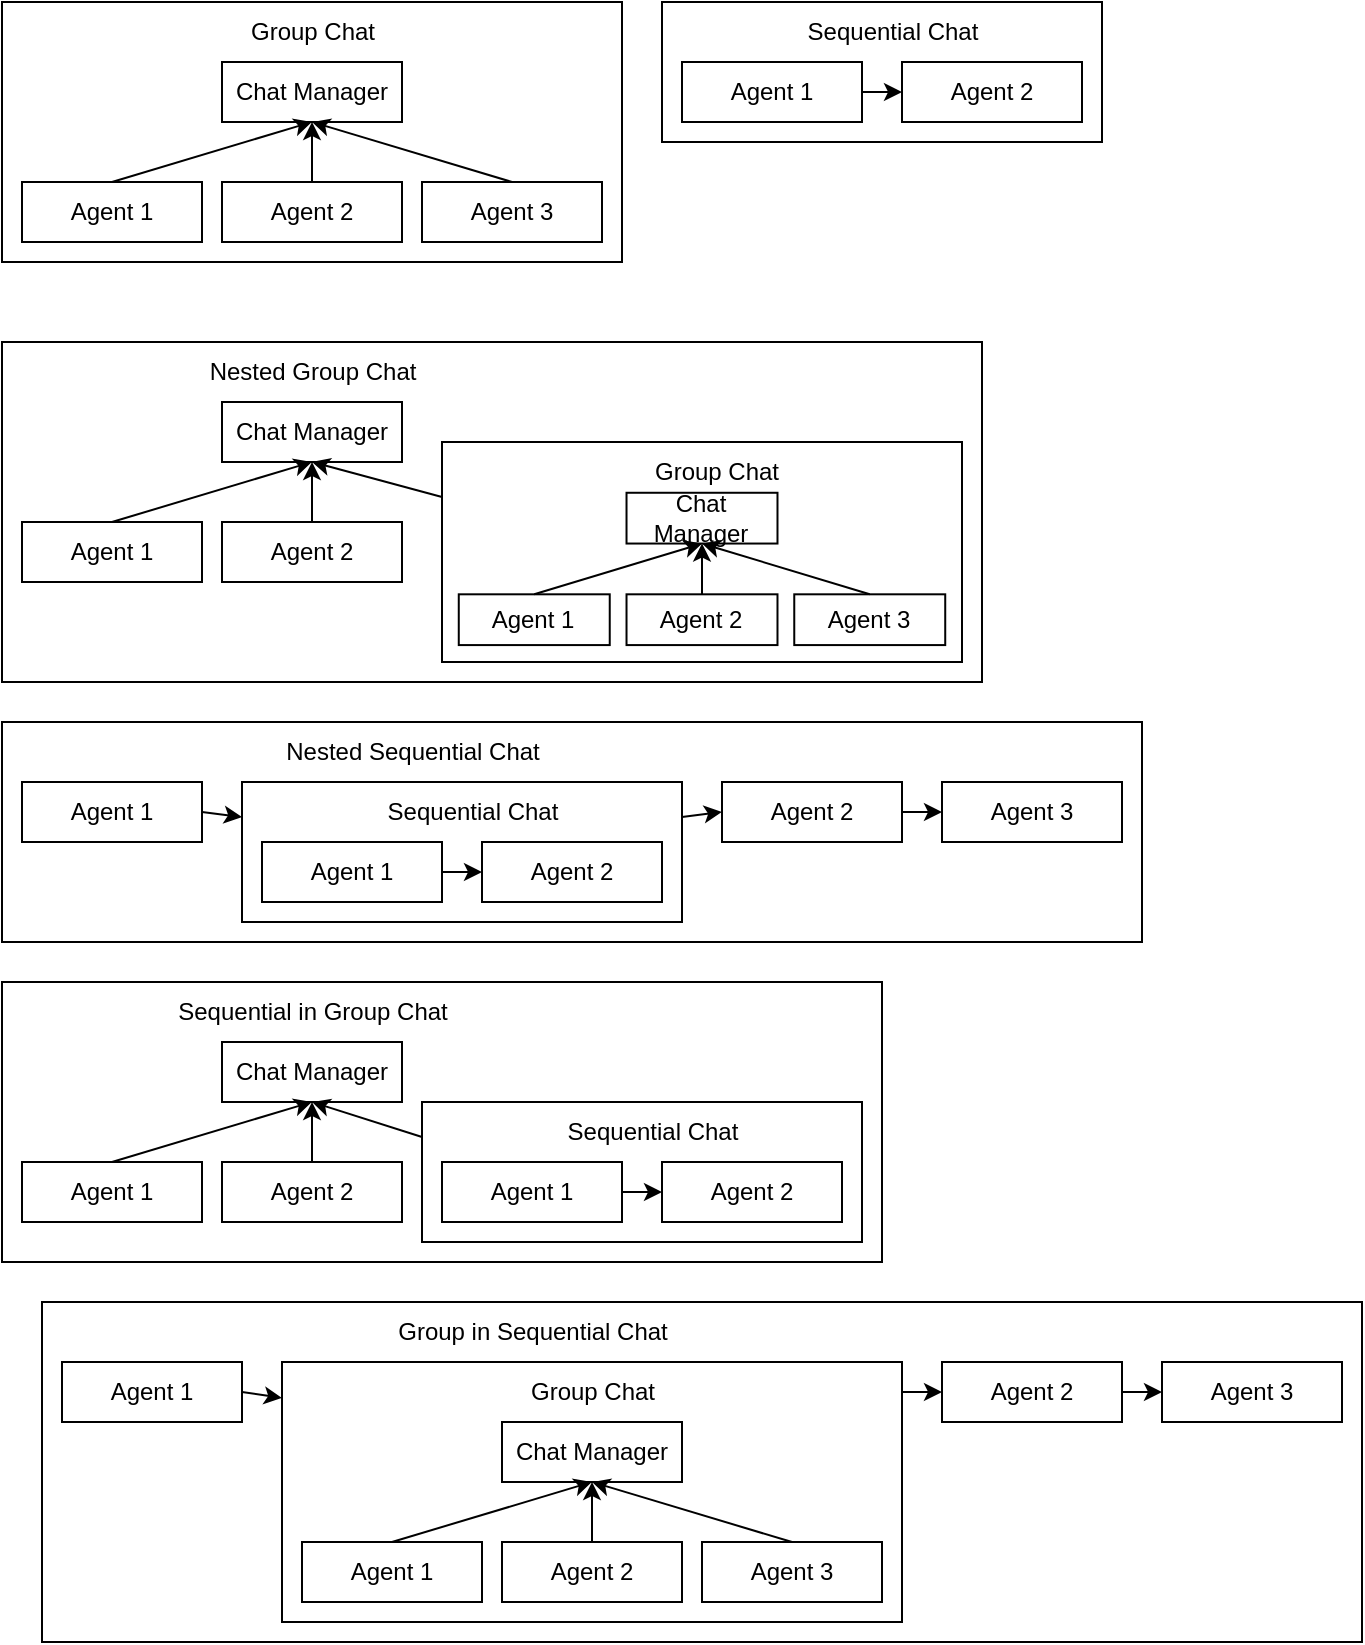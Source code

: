 <mxfile>
    <diagram id="z2lVbEZucEidcQILnYxo" name="Page-1">
        <mxGraphModel dx="942" dy="740" grid="1" gridSize="10" guides="1" tooltips="1" connect="1" arrows="1" fold="1" page="1" pageScale="1" pageWidth="850" pageHeight="1100" math="0" shadow="0">
            <root>
                <mxCell id="0"/>
                <mxCell id="1" parent="0"/>
                <mxCell id="15" value="" style="group" vertex="1" connectable="0" parent="1">
                    <mxGeometry x="20" y="20" width="310" height="130" as="geometry"/>
                </mxCell>
                <mxCell id="14" value="" style="rounded=0;whiteSpace=wrap;html=1;" vertex="1" parent="15">
                    <mxGeometry width="310" height="130" as="geometry"/>
                </mxCell>
                <mxCell id="2" value="Agent 2" style="rounded=0;whiteSpace=wrap;html=1;" vertex="1" parent="15">
                    <mxGeometry x="110" y="90" width="90" height="30" as="geometry"/>
                </mxCell>
                <mxCell id="3" value="Agent 1" style="rounded=0;whiteSpace=wrap;html=1;" vertex="1" parent="15">
                    <mxGeometry x="10" y="90" width="90" height="30" as="geometry"/>
                </mxCell>
                <mxCell id="4" value="Agent 3" style="rounded=0;whiteSpace=wrap;html=1;" vertex="1" parent="15">
                    <mxGeometry x="210" y="90" width="90" height="30" as="geometry"/>
                </mxCell>
                <mxCell id="5" value="Chat Manager" style="rounded=0;whiteSpace=wrap;html=1;" vertex="1" parent="15">
                    <mxGeometry x="110" y="30" width="90" height="30" as="geometry"/>
                </mxCell>
                <mxCell id="7" style="edgeStyle=none;html=1;exitX=0.5;exitY=0;exitDx=0;exitDy=0;entryX=0.5;entryY=1;entryDx=0;entryDy=0;" edge="1" parent="15" source="2" target="5">
                    <mxGeometry relative="1" as="geometry"/>
                </mxCell>
                <mxCell id="6" style="edgeStyle=none;html=1;exitX=0.5;exitY=0;exitDx=0;exitDy=0;entryX=0.5;entryY=1;entryDx=0;entryDy=0;" edge="1" parent="15" source="3" target="5">
                    <mxGeometry relative="1" as="geometry"/>
                </mxCell>
                <mxCell id="8" style="edgeStyle=none;html=1;exitX=0.5;exitY=0;exitDx=0;exitDy=0;entryX=0.5;entryY=1;entryDx=0;entryDy=0;" edge="1" parent="15" source="4" target="5">
                    <mxGeometry relative="1" as="geometry"/>
                </mxCell>
                <mxCell id="12" value="Group Chat" style="text;html=1;align=center;verticalAlign=middle;resizable=0;points=[];autosize=1;strokeColor=none;fillColor=none;" vertex="1" parent="15">
                    <mxGeometry x="110" width="90" height="30" as="geometry"/>
                </mxCell>
                <mxCell id="17" value="" style="group" vertex="1" connectable="0" parent="1">
                    <mxGeometry x="350" y="20" width="220" height="70" as="geometry"/>
                </mxCell>
                <mxCell id="16" value="" style="rounded=0;whiteSpace=wrap;html=1;" vertex="1" parent="17">
                    <mxGeometry width="220" height="70" as="geometry"/>
                </mxCell>
                <mxCell id="9" value="Agent 1" style="rounded=0;whiteSpace=wrap;html=1;" vertex="1" parent="17">
                    <mxGeometry x="10" y="30" width="90" height="30" as="geometry"/>
                </mxCell>
                <mxCell id="10" value="Agent 2" style="rounded=0;whiteSpace=wrap;html=1;" vertex="1" parent="17">
                    <mxGeometry x="120" y="30" width="90" height="30" as="geometry"/>
                </mxCell>
                <mxCell id="11" style="edgeStyle=none;html=1;exitX=1;exitY=0.5;exitDx=0;exitDy=0;entryX=0;entryY=0.5;entryDx=0;entryDy=0;" edge="1" parent="17" source="9" target="10">
                    <mxGeometry relative="1" as="geometry"/>
                </mxCell>
                <mxCell id="13" value="Sequential Chat" style="text;html=1;align=center;verticalAlign=middle;resizable=0;points=[];autosize=1;strokeColor=none;fillColor=none;" vertex="1" parent="17">
                    <mxGeometry x="60" width="110" height="30" as="geometry"/>
                </mxCell>
                <mxCell id="43" value="" style="group" vertex="1" connectable="0" parent="1">
                    <mxGeometry x="20" y="190" width="490" height="170" as="geometry"/>
                </mxCell>
                <mxCell id="24" value="" style="rounded=0;whiteSpace=wrap;html=1;" vertex="1" parent="43">
                    <mxGeometry width="490" height="170" as="geometry"/>
                </mxCell>
                <mxCell id="33" value="" style="group" vertex="1" connectable="0" parent="43">
                    <mxGeometry x="220" y="50" width="260" height="110" as="geometry"/>
                </mxCell>
                <mxCell id="34" value="" style="rounded=0;whiteSpace=wrap;html=1;" vertex="1" parent="33">
                    <mxGeometry width="260" height="110" as="geometry"/>
                </mxCell>
                <mxCell id="35" value="Agent 2" style="rounded=0;whiteSpace=wrap;html=1;" vertex="1" parent="33">
                    <mxGeometry x="92.258" y="76.154" width="75.484" height="25.385" as="geometry"/>
                </mxCell>
                <mxCell id="36" value="Agent 1" style="rounded=0;whiteSpace=wrap;html=1;" vertex="1" parent="33">
                    <mxGeometry x="8.387" y="76.154" width="75.484" height="25.385" as="geometry"/>
                </mxCell>
                <mxCell id="37" value="Agent 3" style="rounded=0;whiteSpace=wrap;html=1;" vertex="1" parent="33">
                    <mxGeometry x="176.129" y="76.154" width="75.484" height="25.385" as="geometry"/>
                </mxCell>
                <mxCell id="38" value="Chat Manager" style="rounded=0;whiteSpace=wrap;html=1;" vertex="1" parent="33">
                    <mxGeometry x="92.258" y="25.385" width="75.484" height="25.385" as="geometry"/>
                </mxCell>
                <mxCell id="39" style="edgeStyle=none;html=1;exitX=0.5;exitY=0;exitDx=0;exitDy=0;entryX=0.5;entryY=1;entryDx=0;entryDy=0;" edge="1" parent="33" source="35" target="38">
                    <mxGeometry relative="1" as="geometry"/>
                </mxCell>
                <mxCell id="40" style="edgeStyle=none;html=1;exitX=0.5;exitY=0;exitDx=0;exitDy=0;entryX=0.5;entryY=1;entryDx=0;entryDy=0;" edge="1" parent="33" source="36" target="38">
                    <mxGeometry relative="1" as="geometry"/>
                </mxCell>
                <mxCell id="41" style="edgeStyle=none;html=1;exitX=0.5;exitY=0;exitDx=0;exitDy=0;entryX=0.5;entryY=1;entryDx=0;entryDy=0;" edge="1" parent="33" source="37" target="38">
                    <mxGeometry relative="1" as="geometry"/>
                </mxCell>
                <mxCell id="42" value="Group Chat" style="text;html=1;align=center;verticalAlign=middle;resizable=0;points=[];autosize=1;strokeColor=none;fillColor=none;" vertex="1" parent="33">
                    <mxGeometry x="92.258" width="90" height="30" as="geometry"/>
                </mxCell>
                <mxCell id="25" value="Agent 2" style="rounded=0;whiteSpace=wrap;html=1;" vertex="1" parent="43">
                    <mxGeometry x="110" y="90" width="90" height="30" as="geometry"/>
                </mxCell>
                <mxCell id="26" value="Agent 1" style="rounded=0;whiteSpace=wrap;html=1;" vertex="1" parent="43">
                    <mxGeometry x="10" y="90" width="90" height="30" as="geometry"/>
                </mxCell>
                <mxCell id="28" value="Chat Manager" style="rounded=0;whiteSpace=wrap;html=1;" vertex="1" parent="43">
                    <mxGeometry x="110" y="30" width="90" height="30" as="geometry"/>
                </mxCell>
                <mxCell id="29" style="edgeStyle=none;html=1;exitX=0.5;exitY=0;exitDx=0;exitDy=0;entryX=0.5;entryY=1;entryDx=0;entryDy=0;" edge="1" parent="43" source="25" target="28">
                    <mxGeometry relative="1" as="geometry"/>
                </mxCell>
                <mxCell id="30" style="edgeStyle=none;html=1;exitX=0.5;exitY=0;exitDx=0;exitDy=0;entryX=0.5;entryY=1;entryDx=0;entryDy=0;" edge="1" parent="43" source="26" target="28">
                    <mxGeometry relative="1" as="geometry"/>
                </mxCell>
                <mxCell id="31" style="edgeStyle=none;html=1;exitX=0;exitY=0.25;exitDx=0;exitDy=0;entryX=0.5;entryY=1;entryDx=0;entryDy=0;" edge="1" parent="43" source="34" target="28">
                    <mxGeometry relative="1" as="geometry">
                        <mxPoint x="255" y="90" as="sourcePoint"/>
                    </mxGeometry>
                </mxCell>
                <mxCell id="32" value="Nested Group Chat" style="text;html=1;align=center;verticalAlign=middle;resizable=0;points=[];autosize=1;strokeColor=none;fillColor=none;" vertex="1" parent="43">
                    <mxGeometry x="90" width="130" height="30" as="geometry"/>
                </mxCell>
                <mxCell id="60" value="" style="group" vertex="1" connectable="0" parent="1">
                    <mxGeometry x="20" y="380" width="570" height="110" as="geometry"/>
                </mxCell>
                <mxCell id="45" value="" style="rounded=0;whiteSpace=wrap;html=1;" vertex="1" parent="60">
                    <mxGeometry width="570" height="110" as="geometry"/>
                </mxCell>
                <mxCell id="50" value="" style="group" vertex="1" connectable="0" parent="60">
                    <mxGeometry x="120" y="30" width="220" height="70" as="geometry"/>
                </mxCell>
                <mxCell id="51" value="" style="rounded=0;whiteSpace=wrap;html=1;" vertex="1" parent="50">
                    <mxGeometry width="220" height="70" as="geometry"/>
                </mxCell>
                <mxCell id="52" value="Agent 1" style="rounded=0;whiteSpace=wrap;html=1;" vertex="1" parent="50">
                    <mxGeometry x="10" y="30" width="90" height="30" as="geometry"/>
                </mxCell>
                <mxCell id="53" value="Agent 2" style="rounded=0;whiteSpace=wrap;html=1;" vertex="1" parent="50">
                    <mxGeometry x="120" y="30" width="90" height="30" as="geometry"/>
                </mxCell>
                <mxCell id="54" style="edgeStyle=none;html=1;exitX=1;exitY=0.5;exitDx=0;exitDy=0;entryX=0;entryY=0.5;entryDx=0;entryDy=0;" edge="1" parent="50" source="52" target="53">
                    <mxGeometry relative="1" as="geometry"/>
                </mxCell>
                <mxCell id="55" value="Sequential Chat" style="text;html=1;align=center;verticalAlign=middle;resizable=0;points=[];autosize=1;strokeColor=none;fillColor=none;" vertex="1" parent="50">
                    <mxGeometry x="60" width="110" height="30" as="geometry"/>
                </mxCell>
                <mxCell id="46" value="Agent 1" style="rounded=0;whiteSpace=wrap;html=1;" vertex="1" parent="60">
                    <mxGeometry x="10" y="30" width="90" height="30" as="geometry"/>
                </mxCell>
                <mxCell id="48" style="edgeStyle=none;html=1;exitX=1;exitY=0.5;exitDx=0;exitDy=0;entryX=0;entryY=0.25;entryDx=0;entryDy=0;" edge="1" parent="60" source="46" target="51">
                    <mxGeometry relative="1" as="geometry">
                        <mxPoint x="110" y="45" as="targetPoint"/>
                    </mxGeometry>
                </mxCell>
                <mxCell id="49" value="Nested Sequential Chat" style="text;html=1;align=center;verticalAlign=middle;resizable=0;points=[];autosize=1;strokeColor=none;fillColor=none;" vertex="1" parent="60">
                    <mxGeometry x="130" width="150" height="30" as="geometry"/>
                </mxCell>
                <mxCell id="56" value="Agent 2" style="rounded=0;whiteSpace=wrap;html=1;" vertex="1" parent="60">
                    <mxGeometry x="360" y="30" width="90" height="30" as="geometry"/>
                </mxCell>
                <mxCell id="57" style="edgeStyle=none;html=1;exitX=1;exitY=0.25;exitDx=0;exitDy=0;entryX=0;entryY=0.5;entryDx=0;entryDy=0;" edge="1" parent="60" source="51" target="56">
                    <mxGeometry relative="1" as="geometry"/>
                </mxCell>
                <mxCell id="58" value="Agent 3" style="rounded=0;whiteSpace=wrap;html=1;" vertex="1" parent="60">
                    <mxGeometry x="470" y="30" width="90" height="30" as="geometry"/>
                </mxCell>
                <mxCell id="59" style="edgeStyle=none;html=1;exitX=1;exitY=0.5;exitDx=0;exitDy=0;entryX=0;entryY=0.5;entryDx=0;entryDy=0;" edge="1" parent="60" source="56" target="58">
                    <mxGeometry relative="1" as="geometry"/>
                </mxCell>
                <mxCell id="62" value="" style="rounded=0;whiteSpace=wrap;html=1;" vertex="1" parent="1">
                    <mxGeometry x="20" y="510" width="440" height="140" as="geometry"/>
                </mxCell>
                <mxCell id="73" value="Agent 2" style="rounded=0;whiteSpace=wrap;html=1;" vertex="1" parent="1">
                    <mxGeometry x="130" y="600" width="90" height="30" as="geometry"/>
                </mxCell>
                <mxCell id="74" value="Agent 1" style="rounded=0;whiteSpace=wrap;html=1;" vertex="1" parent="1">
                    <mxGeometry x="30" y="600" width="90" height="30" as="geometry"/>
                </mxCell>
                <mxCell id="75" value="Chat Manager" style="rounded=0;whiteSpace=wrap;html=1;" vertex="1" parent="1">
                    <mxGeometry x="130" y="540" width="90" height="30" as="geometry"/>
                </mxCell>
                <mxCell id="76" style="edgeStyle=none;html=1;exitX=0.5;exitY=0;exitDx=0;exitDy=0;entryX=0.5;entryY=1;entryDx=0;entryDy=0;" edge="1" parent="1" source="73" target="75">
                    <mxGeometry relative="1" as="geometry"/>
                </mxCell>
                <mxCell id="77" style="edgeStyle=none;html=1;exitX=0.5;exitY=0;exitDx=0;exitDy=0;entryX=0.5;entryY=1;entryDx=0;entryDy=0;" edge="1" parent="1" source="74" target="75">
                    <mxGeometry relative="1" as="geometry"/>
                </mxCell>
                <mxCell id="78" style="edgeStyle=none;html=1;exitX=0;exitY=0.25;exitDx=0;exitDy=0;entryX=0.5;entryY=1;entryDx=0;entryDy=0;" edge="1" parent="1" source="81" target="75">
                    <mxGeometry relative="1" as="geometry">
                        <mxPoint x="240" y="587.5" as="sourcePoint"/>
                    </mxGeometry>
                </mxCell>
                <mxCell id="79" value="Sequential in Group Chat" style="text;html=1;align=center;verticalAlign=middle;resizable=0;points=[];autosize=1;strokeColor=none;fillColor=none;" vertex="1" parent="1">
                    <mxGeometry x="95" y="510" width="160" height="30" as="geometry"/>
                </mxCell>
                <mxCell id="80" value="" style="group" vertex="1" connectable="0" parent="1">
                    <mxGeometry x="230" y="570" width="220" height="70" as="geometry"/>
                </mxCell>
                <mxCell id="81" value="" style="rounded=0;whiteSpace=wrap;html=1;" vertex="1" parent="80">
                    <mxGeometry width="220" height="70" as="geometry"/>
                </mxCell>
                <mxCell id="82" value="Agent 1" style="rounded=0;whiteSpace=wrap;html=1;" vertex="1" parent="80">
                    <mxGeometry x="10" y="30" width="90" height="30" as="geometry"/>
                </mxCell>
                <mxCell id="83" value="Agent 2" style="rounded=0;whiteSpace=wrap;html=1;" vertex="1" parent="80">
                    <mxGeometry x="120" y="30" width="90" height="30" as="geometry"/>
                </mxCell>
                <mxCell id="84" style="edgeStyle=none;html=1;exitX=1;exitY=0.5;exitDx=0;exitDy=0;entryX=0;entryY=0.5;entryDx=0;entryDy=0;" edge="1" parent="80" source="82" target="83">
                    <mxGeometry relative="1" as="geometry"/>
                </mxCell>
                <mxCell id="85" value="Sequential Chat" style="text;html=1;align=center;verticalAlign=middle;resizable=0;points=[];autosize=1;strokeColor=none;fillColor=none;" vertex="1" parent="80">
                    <mxGeometry x="60" width="110" height="30" as="geometry"/>
                </mxCell>
                <mxCell id="87" value="" style="rounded=0;whiteSpace=wrap;html=1;" vertex="1" parent="1">
                    <mxGeometry x="40" y="670" width="660" height="170" as="geometry"/>
                </mxCell>
                <mxCell id="94" value="Agent 1" style="rounded=0;whiteSpace=wrap;html=1;" vertex="1" parent="1">
                    <mxGeometry x="50" y="700" width="90" height="30" as="geometry"/>
                </mxCell>
                <mxCell id="95" style="edgeStyle=none;html=1;exitX=1;exitY=0.5;exitDx=0;exitDy=0;" edge="1" parent="1" source="94">
                    <mxGeometry relative="1" as="geometry">
                        <mxPoint x="160" y="718" as="targetPoint"/>
                    </mxGeometry>
                </mxCell>
                <mxCell id="96" value="Group in Sequential Chat" style="text;html=1;align=center;verticalAlign=middle;resizable=0;points=[];autosize=1;strokeColor=none;fillColor=none;" vertex="1" parent="1">
                    <mxGeometry x="205" y="670" width="160" height="30" as="geometry"/>
                </mxCell>
                <mxCell id="97" value="Agent 2" style="rounded=0;whiteSpace=wrap;html=1;" vertex="1" parent="1">
                    <mxGeometry x="490" y="700" width="90" height="30" as="geometry"/>
                </mxCell>
                <mxCell id="98" style="edgeStyle=none;html=1;entryX=0;entryY=0.5;entryDx=0;entryDy=0;exitX=1;exitY=0.115;exitDx=0;exitDy=0;exitPerimeter=0;" edge="1" parent="1" source="102" target="97">
                    <mxGeometry relative="1" as="geometry">
                        <mxPoint x="510" y="715" as="sourcePoint"/>
                    </mxGeometry>
                </mxCell>
                <mxCell id="99" value="Agent 3" style="rounded=0;whiteSpace=wrap;html=1;" vertex="1" parent="1">
                    <mxGeometry x="600" y="700" width="90" height="30" as="geometry"/>
                </mxCell>
                <mxCell id="100" style="edgeStyle=none;html=1;exitX=1;exitY=0.5;exitDx=0;exitDy=0;entryX=0;entryY=0.5;entryDx=0;entryDy=0;" edge="1" parent="1" source="97" target="99">
                    <mxGeometry relative="1" as="geometry"/>
                </mxCell>
                <mxCell id="101" value="" style="group" vertex="1" connectable="0" parent="1">
                    <mxGeometry x="160" y="700" width="310" height="130" as="geometry"/>
                </mxCell>
                <mxCell id="102" value="" style="rounded=0;whiteSpace=wrap;html=1;" vertex="1" parent="101">
                    <mxGeometry width="310" height="130" as="geometry"/>
                </mxCell>
                <mxCell id="103" value="Agent 2" style="rounded=0;whiteSpace=wrap;html=1;" vertex="1" parent="101">
                    <mxGeometry x="110" y="90" width="90" height="30" as="geometry"/>
                </mxCell>
                <mxCell id="104" value="Agent 1" style="rounded=0;whiteSpace=wrap;html=1;" vertex="1" parent="101">
                    <mxGeometry x="10" y="90" width="90" height="30" as="geometry"/>
                </mxCell>
                <mxCell id="105" value="Agent 3" style="rounded=0;whiteSpace=wrap;html=1;" vertex="1" parent="101">
                    <mxGeometry x="210" y="90" width="90" height="30" as="geometry"/>
                </mxCell>
                <mxCell id="106" value="Chat Manager" style="rounded=0;whiteSpace=wrap;html=1;" vertex="1" parent="101">
                    <mxGeometry x="110" y="30" width="90" height="30" as="geometry"/>
                </mxCell>
                <mxCell id="107" style="edgeStyle=none;html=1;exitX=0.5;exitY=0;exitDx=0;exitDy=0;entryX=0.5;entryY=1;entryDx=0;entryDy=0;" edge="1" parent="101" source="103" target="106">
                    <mxGeometry relative="1" as="geometry"/>
                </mxCell>
                <mxCell id="108" style="edgeStyle=none;html=1;exitX=0.5;exitY=0;exitDx=0;exitDy=0;entryX=0.5;entryY=1;entryDx=0;entryDy=0;" edge="1" parent="101" source="104" target="106">
                    <mxGeometry relative="1" as="geometry"/>
                </mxCell>
                <mxCell id="109" style="edgeStyle=none;html=1;exitX=0.5;exitY=0;exitDx=0;exitDy=0;entryX=0.5;entryY=1;entryDx=0;entryDy=0;" edge="1" parent="101" source="105" target="106">
                    <mxGeometry relative="1" as="geometry"/>
                </mxCell>
                <mxCell id="110" value="Group Chat" style="text;html=1;align=center;verticalAlign=middle;resizable=0;points=[];autosize=1;strokeColor=none;fillColor=none;" vertex="1" parent="101">
                    <mxGeometry x="110" width="90" height="30" as="geometry"/>
                </mxCell>
            </root>
        </mxGraphModel>
    </diagram>
</mxfile>
